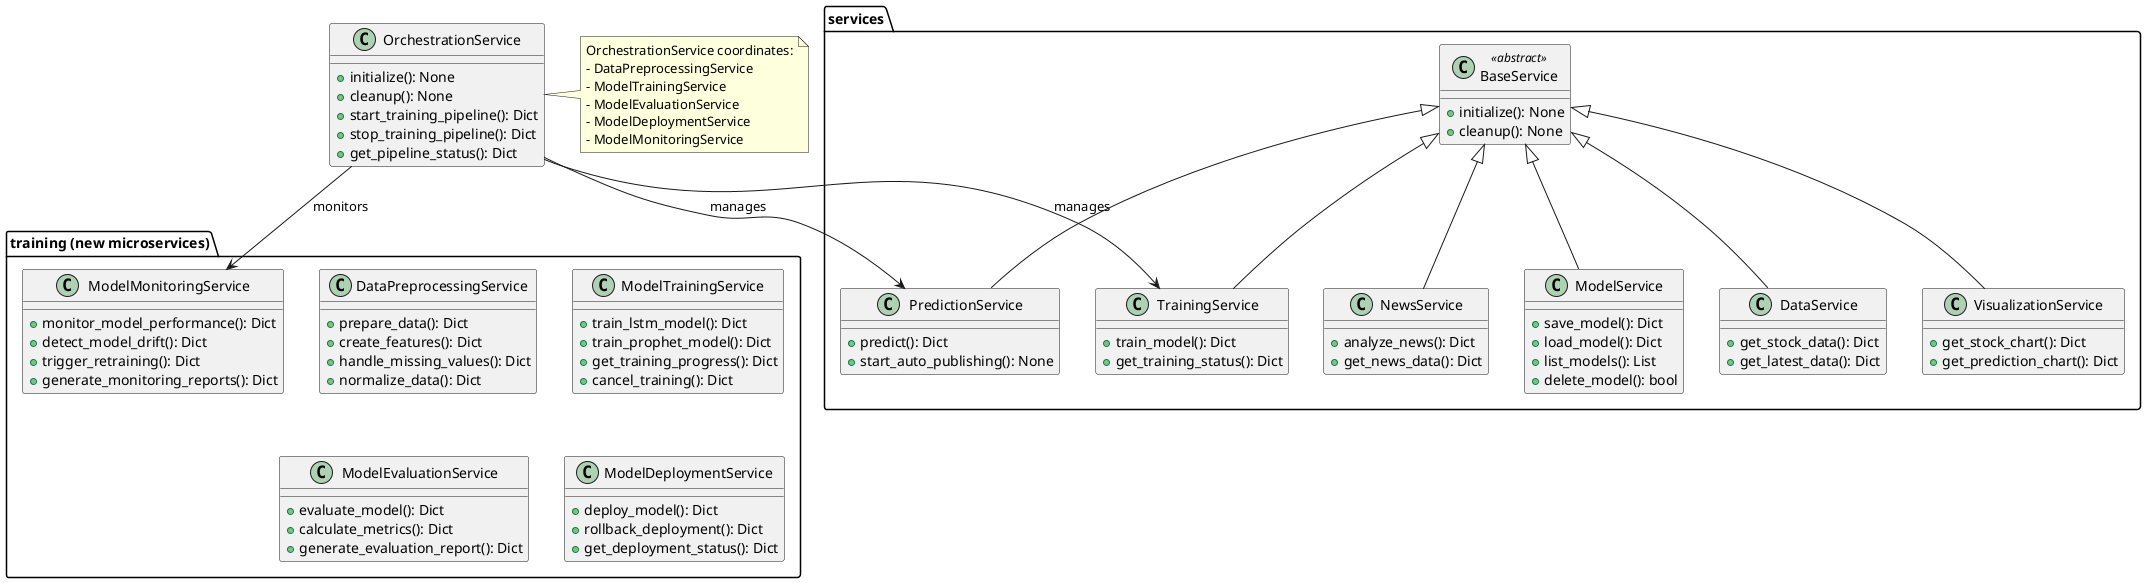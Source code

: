 @startuml
' Group services in packages for clarity
package "services" {
  class BaseService << abstract >> {
    +initialize(): None
    +cleanup(): None
  }

  class ModelService {
    +save_model(): Dict
    +load_model(): Dict
    +list_models(): List
    +delete_model(): bool
  }

  class DataService {
    +get_stock_data(): Dict
    +get_latest_data(): Dict
  }

  class PredictionService {
    +predict(): Dict
    +start_auto_publishing(): None
  }

  class NewsService {
    +analyze_news(): Dict
    +get_news_data(): Dict
  }

  class TrainingService {
    +train_model(): Dict
    +get_training_status(): Dict
  }

  class VisualizationService {
    +get_stock_chart(): Dict
    +get_prediction_chart(): Dict
  }
}

package "training (new microservices)" {
  class DataPreprocessingService {
    +prepare_data(): Dict
    +create_features(): Dict
    +handle_missing_values(): Dict
    +normalize_data(): Dict
  }

  class ModelTrainingService {
    +train_lstm_model(): Dict
    +train_prophet_model(): Dict
    +get_training_progress(): Dict
    +cancel_training(): Dict
  }

  class ModelEvaluationService {
    +evaluate_model(): Dict
    +calculate_metrics(): Dict
    +generate_evaluation_report(): Dict
  }

  class ModelDeploymentService {
    +deploy_model(): Dict
    +rollback_deployment(): Dict
    +get_deployment_status(): Dict
  }

  class ModelMonitoringService {
    +monitor_model_performance(): Dict
    +detect_model_drift(): Dict
    +trigger_retraining(): Dict
    +generate_monitoring_reports(): Dict
  }
}

class OrchestrationService {
  +initialize(): None
  +cleanup(): None
  +start_training_pipeline(): Dict
  +stop_training_pipeline(): Dict
  +get_pipeline_status(): Dict
}

' Inheritance (keep only)
BaseService <|-- ModelService
BaseService <|-- DataService
BaseService <|-- PredictionService
BaseService <|-- NewsService
BaseService <|-- TrainingService
BaseService <|-- VisualizationService

' Key orchestration relationships (reduce arrows)
OrchestrationService --> TrainingService : manages
OrchestrationService --> PredictionService : manages
OrchestrationService --> ModelMonitoringService : monitors

' Group training pipeline as a note
note right of OrchestrationService
  OrchestrationService coordinates:
  - DataPreprocessingService
  - ModelTrainingService
  - ModelEvaluationService
  - ModelDeploymentService
  - ModelMonitoringService
end note

' Remove most direct arrows, keep only essential ones for readability

@enduml